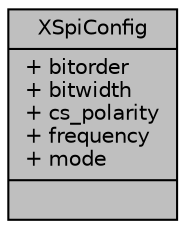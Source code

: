 digraph "XSpiConfig"
{
  edge [fontname="Helvetica",fontsize="10",labelfontname="Helvetica",labelfontsize="10"];
  node [fontname="Helvetica",fontsize="10",shape=record];
  Node1 [label="{XSpiConfig\n|+ bitorder\l+ bitwidth\l+ cs_polarity\l+ frequency\l+ mode\l|}",height=0.2,width=0.4,color="black", fillcolor="grey75", style="filled", fontcolor="black"];
}
